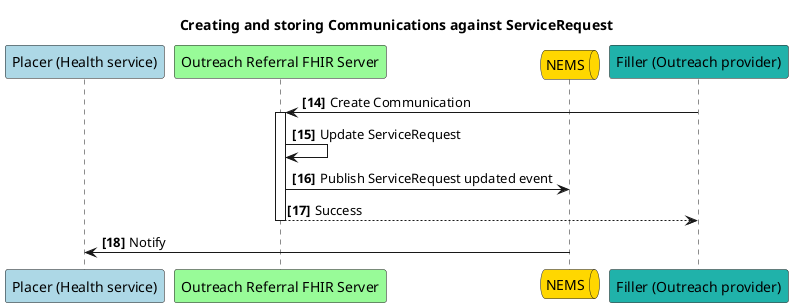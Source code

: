 @startuml
autonumber 14 "<b>[00]"
Participant "Placer (Health service)" as p #lightblue
participant "Outreach Referral FHIR Server" as s #palegreen
queue "NEMS" as n #gold
Participant "Filler (Outreach provider)" as f #LightSeaGreen

title Creating and storing Communications against ServiceRequest

f -> s++: Create Communication
s -> s: Update ServiceRequest 
s -> n: Publish ServiceRequest updated event
return Success
n -> p: Notify



@enduml